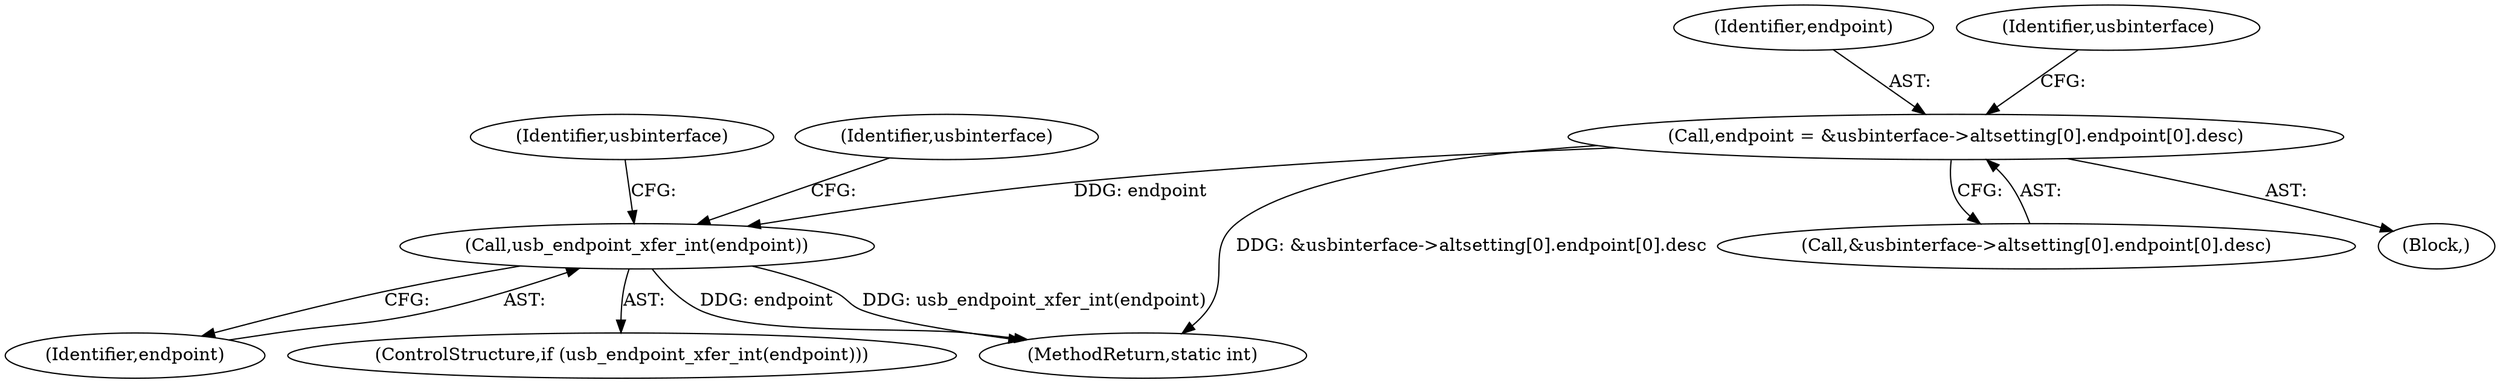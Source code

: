 digraph "0_linux_162f98dea487206d9ab79fc12ed64700667a894d@array" {
"1000258" [label="(Call,endpoint = &usbinterface->altsetting[0].endpoint[0].desc)"];
"1000320" [label="(Call,usb_endpoint_xfer_int(endpoint))"];
"1000321" [label="(Identifier,endpoint)"];
"1000258" [label="(Call,endpoint = &usbinterface->altsetting[0].endpoint[0].desc)"];
"1000319" [label="(ControlStructure,if (usb_endpoint_xfer_int(endpoint)))"];
"1000631" [label="(MethodReturn,static int)"];
"1000320" [label="(Call,usb_endpoint_xfer_int(endpoint))"];
"1000260" [label="(Call,&usbinterface->altsetting[0].endpoint[0].desc)"];
"1000259" [label="(Identifier,endpoint)"];
"1000124" [label="(Block,)"];
"1000275" [label="(Identifier,usbinterface)"];
"1000331" [label="(Identifier,usbinterface)"];
"1000325" [label="(Identifier,usbinterface)"];
"1000258" -> "1000124"  [label="AST: "];
"1000258" -> "1000260"  [label="CFG: "];
"1000259" -> "1000258"  [label="AST: "];
"1000260" -> "1000258"  [label="AST: "];
"1000275" -> "1000258"  [label="CFG: "];
"1000258" -> "1000631"  [label="DDG: &usbinterface->altsetting[0].endpoint[0].desc"];
"1000258" -> "1000320"  [label="DDG: endpoint"];
"1000320" -> "1000319"  [label="AST: "];
"1000320" -> "1000321"  [label="CFG: "];
"1000321" -> "1000320"  [label="AST: "];
"1000325" -> "1000320"  [label="CFG: "];
"1000331" -> "1000320"  [label="CFG: "];
"1000320" -> "1000631"  [label="DDG: endpoint"];
"1000320" -> "1000631"  [label="DDG: usb_endpoint_xfer_int(endpoint)"];
}
